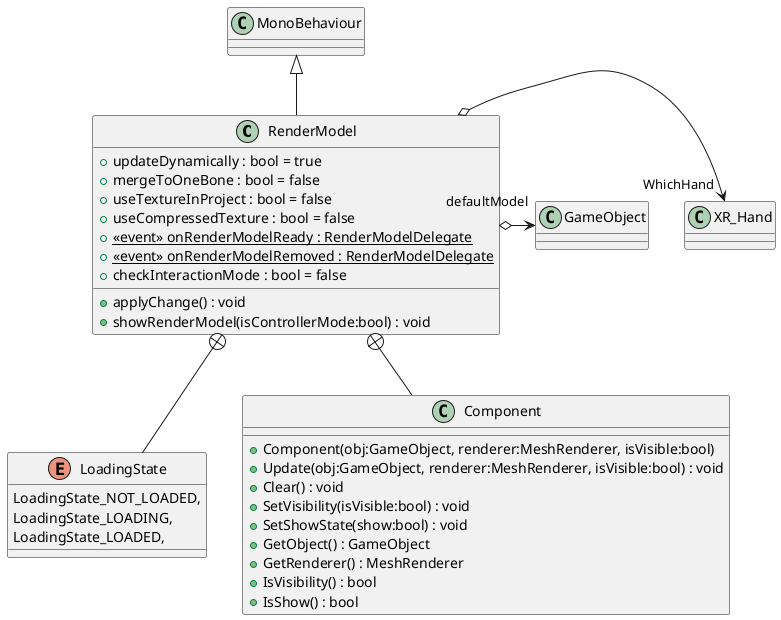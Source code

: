 @startuml
class RenderModel {
    + updateDynamically : bool = true
    + mergeToOneBone : bool = false
    + useTextureInProject : bool = false
    + useCompressedTexture : bool = false
    + {static}  <<event>> onRenderModelReady : RenderModelDelegate 
    + {static}  <<event>> onRenderModelRemoved : RenderModelDelegate 
    + checkInteractionMode : bool = false
    + applyChange() : void
    + showRenderModel(isControllerMode:bool) : void
}
enum LoadingState {
    LoadingState_NOT_LOADED,
    LoadingState_LOADING,
    LoadingState_LOADED,
}
class Component {
    + Component(obj:GameObject, renderer:MeshRenderer, isVisible:bool)
    + Update(obj:GameObject, renderer:MeshRenderer, isVisible:bool) : void
    + Clear() : void
    + SetVisibility(isVisible:bool) : void
    + SetShowState(show:bool) : void
    + GetObject() : GameObject
    + GetRenderer() : MeshRenderer
    + IsVisibility() : bool
    + IsShow() : bool
}
MonoBehaviour <|-- RenderModel
RenderModel o-> "WhichHand" XR_Hand
RenderModel o-> "defaultModel" GameObject
RenderModel +-- LoadingState
RenderModel +-- Component
@enduml
